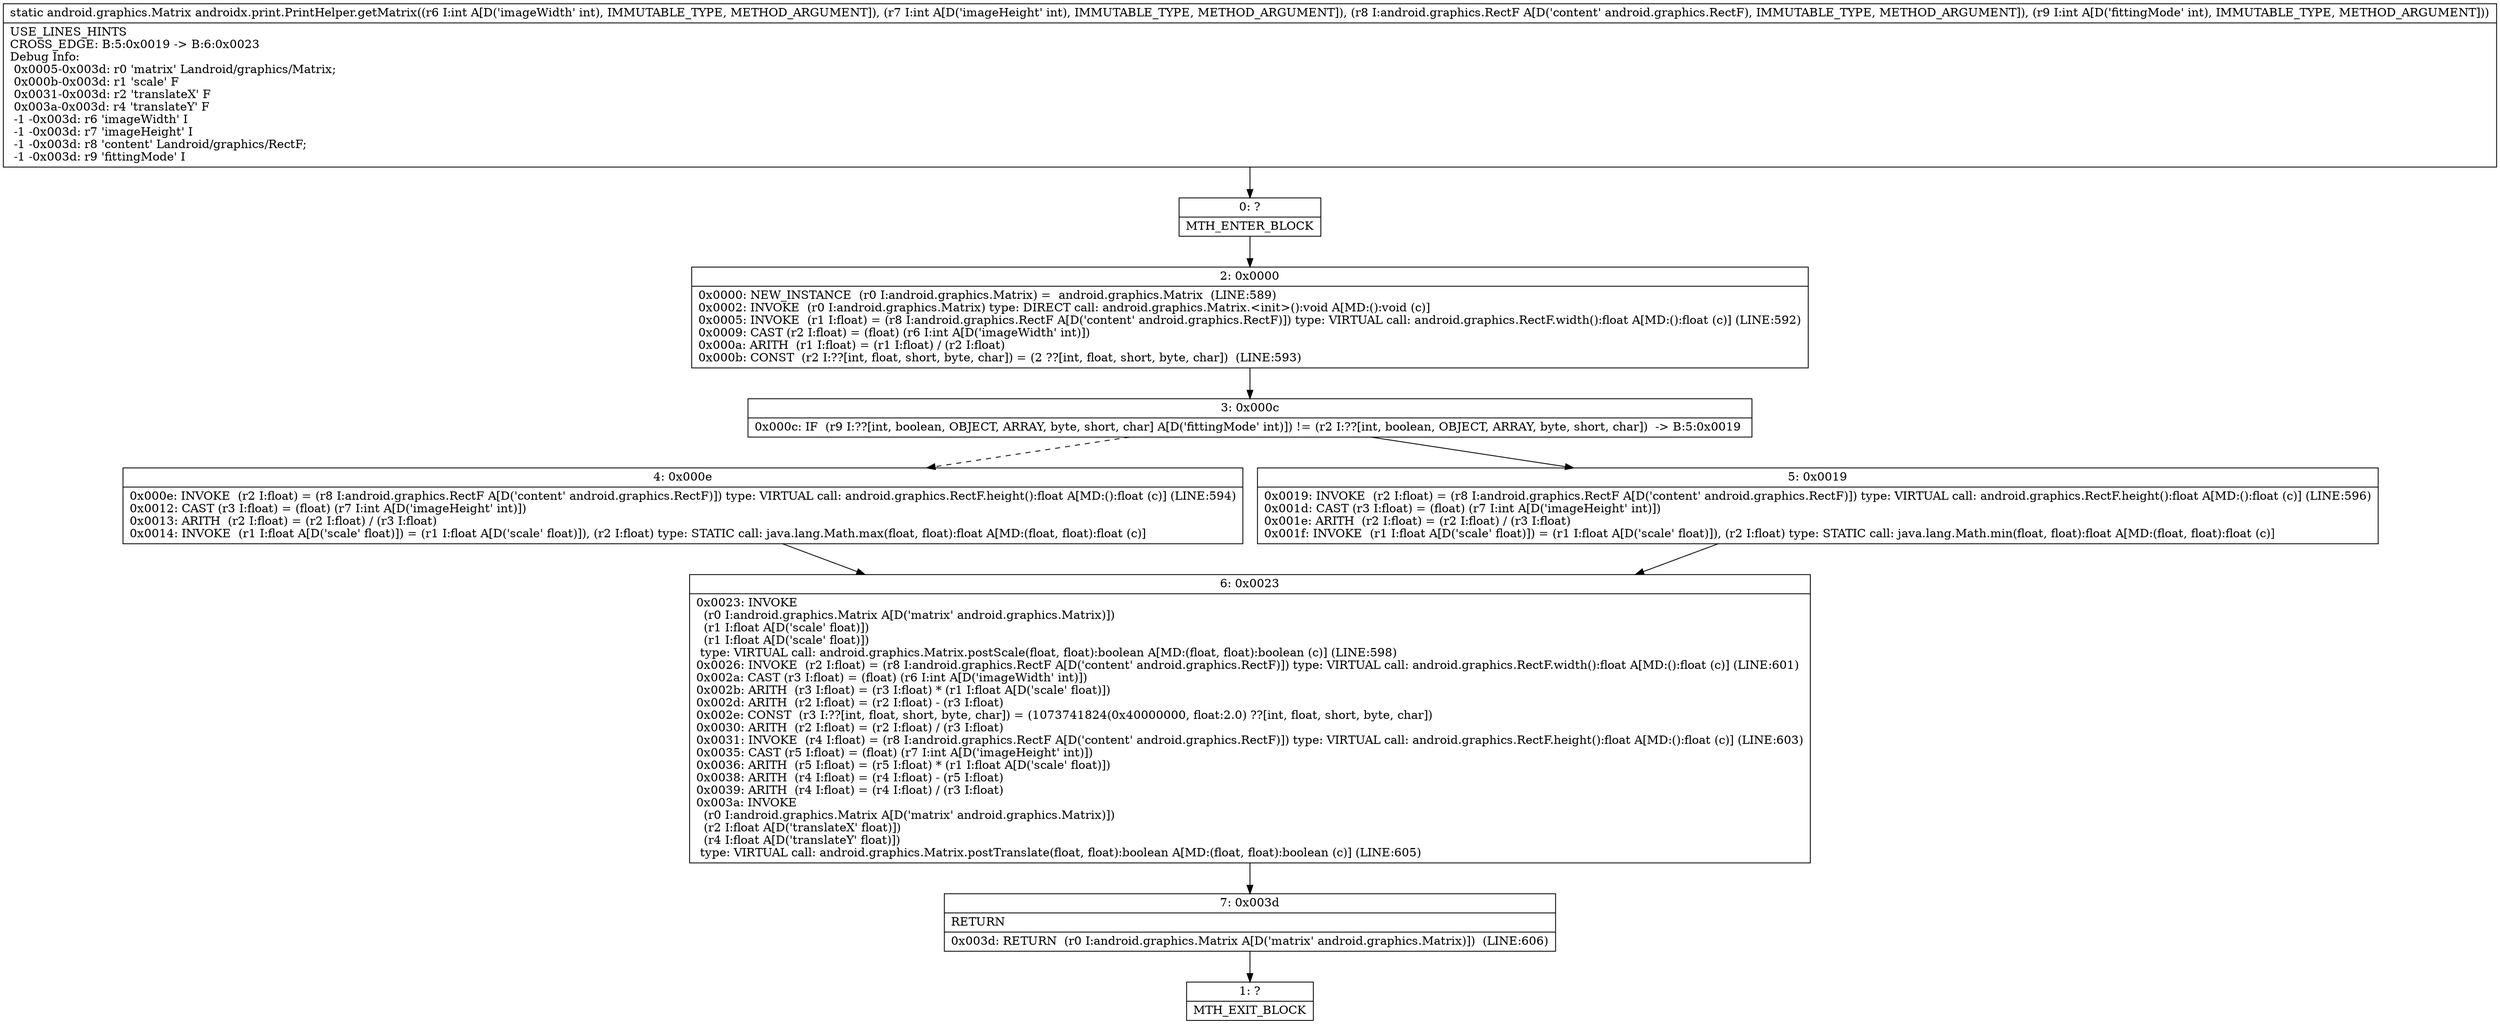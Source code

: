 digraph "CFG forandroidx.print.PrintHelper.getMatrix(IILandroid\/graphics\/RectF;I)Landroid\/graphics\/Matrix;" {
Node_0 [shape=record,label="{0\:\ ?|MTH_ENTER_BLOCK\l}"];
Node_2 [shape=record,label="{2\:\ 0x0000|0x0000: NEW_INSTANCE  (r0 I:android.graphics.Matrix) =  android.graphics.Matrix  (LINE:589)\l0x0002: INVOKE  (r0 I:android.graphics.Matrix) type: DIRECT call: android.graphics.Matrix.\<init\>():void A[MD:():void (c)]\l0x0005: INVOKE  (r1 I:float) = (r8 I:android.graphics.RectF A[D('content' android.graphics.RectF)]) type: VIRTUAL call: android.graphics.RectF.width():float A[MD:():float (c)] (LINE:592)\l0x0009: CAST (r2 I:float) = (float) (r6 I:int A[D('imageWidth' int)]) \l0x000a: ARITH  (r1 I:float) = (r1 I:float) \/ (r2 I:float) \l0x000b: CONST  (r2 I:??[int, float, short, byte, char]) = (2 ??[int, float, short, byte, char])  (LINE:593)\l}"];
Node_3 [shape=record,label="{3\:\ 0x000c|0x000c: IF  (r9 I:??[int, boolean, OBJECT, ARRAY, byte, short, char] A[D('fittingMode' int)]) != (r2 I:??[int, boolean, OBJECT, ARRAY, byte, short, char])  \-\> B:5:0x0019 \l}"];
Node_4 [shape=record,label="{4\:\ 0x000e|0x000e: INVOKE  (r2 I:float) = (r8 I:android.graphics.RectF A[D('content' android.graphics.RectF)]) type: VIRTUAL call: android.graphics.RectF.height():float A[MD:():float (c)] (LINE:594)\l0x0012: CAST (r3 I:float) = (float) (r7 I:int A[D('imageHeight' int)]) \l0x0013: ARITH  (r2 I:float) = (r2 I:float) \/ (r3 I:float) \l0x0014: INVOKE  (r1 I:float A[D('scale' float)]) = (r1 I:float A[D('scale' float)]), (r2 I:float) type: STATIC call: java.lang.Math.max(float, float):float A[MD:(float, float):float (c)]\l}"];
Node_6 [shape=record,label="{6\:\ 0x0023|0x0023: INVOKE  \l  (r0 I:android.graphics.Matrix A[D('matrix' android.graphics.Matrix)])\l  (r1 I:float A[D('scale' float)])\l  (r1 I:float A[D('scale' float)])\l type: VIRTUAL call: android.graphics.Matrix.postScale(float, float):boolean A[MD:(float, float):boolean (c)] (LINE:598)\l0x0026: INVOKE  (r2 I:float) = (r8 I:android.graphics.RectF A[D('content' android.graphics.RectF)]) type: VIRTUAL call: android.graphics.RectF.width():float A[MD:():float (c)] (LINE:601)\l0x002a: CAST (r3 I:float) = (float) (r6 I:int A[D('imageWidth' int)]) \l0x002b: ARITH  (r3 I:float) = (r3 I:float) * (r1 I:float A[D('scale' float)]) \l0x002d: ARITH  (r2 I:float) = (r2 I:float) \- (r3 I:float) \l0x002e: CONST  (r3 I:??[int, float, short, byte, char]) = (1073741824(0x40000000, float:2.0) ??[int, float, short, byte, char]) \l0x0030: ARITH  (r2 I:float) = (r2 I:float) \/ (r3 I:float) \l0x0031: INVOKE  (r4 I:float) = (r8 I:android.graphics.RectF A[D('content' android.graphics.RectF)]) type: VIRTUAL call: android.graphics.RectF.height():float A[MD:():float (c)] (LINE:603)\l0x0035: CAST (r5 I:float) = (float) (r7 I:int A[D('imageHeight' int)]) \l0x0036: ARITH  (r5 I:float) = (r5 I:float) * (r1 I:float A[D('scale' float)]) \l0x0038: ARITH  (r4 I:float) = (r4 I:float) \- (r5 I:float) \l0x0039: ARITH  (r4 I:float) = (r4 I:float) \/ (r3 I:float) \l0x003a: INVOKE  \l  (r0 I:android.graphics.Matrix A[D('matrix' android.graphics.Matrix)])\l  (r2 I:float A[D('translateX' float)])\l  (r4 I:float A[D('translateY' float)])\l type: VIRTUAL call: android.graphics.Matrix.postTranslate(float, float):boolean A[MD:(float, float):boolean (c)] (LINE:605)\l}"];
Node_7 [shape=record,label="{7\:\ 0x003d|RETURN\l|0x003d: RETURN  (r0 I:android.graphics.Matrix A[D('matrix' android.graphics.Matrix)])  (LINE:606)\l}"];
Node_1 [shape=record,label="{1\:\ ?|MTH_EXIT_BLOCK\l}"];
Node_5 [shape=record,label="{5\:\ 0x0019|0x0019: INVOKE  (r2 I:float) = (r8 I:android.graphics.RectF A[D('content' android.graphics.RectF)]) type: VIRTUAL call: android.graphics.RectF.height():float A[MD:():float (c)] (LINE:596)\l0x001d: CAST (r3 I:float) = (float) (r7 I:int A[D('imageHeight' int)]) \l0x001e: ARITH  (r2 I:float) = (r2 I:float) \/ (r3 I:float) \l0x001f: INVOKE  (r1 I:float A[D('scale' float)]) = (r1 I:float A[D('scale' float)]), (r2 I:float) type: STATIC call: java.lang.Math.min(float, float):float A[MD:(float, float):float (c)]\l}"];
MethodNode[shape=record,label="{static android.graphics.Matrix androidx.print.PrintHelper.getMatrix((r6 I:int A[D('imageWidth' int), IMMUTABLE_TYPE, METHOD_ARGUMENT]), (r7 I:int A[D('imageHeight' int), IMMUTABLE_TYPE, METHOD_ARGUMENT]), (r8 I:android.graphics.RectF A[D('content' android.graphics.RectF), IMMUTABLE_TYPE, METHOD_ARGUMENT]), (r9 I:int A[D('fittingMode' int), IMMUTABLE_TYPE, METHOD_ARGUMENT]))  | USE_LINES_HINTS\lCROSS_EDGE: B:5:0x0019 \-\> B:6:0x0023\lDebug Info:\l  0x0005\-0x003d: r0 'matrix' Landroid\/graphics\/Matrix;\l  0x000b\-0x003d: r1 'scale' F\l  0x0031\-0x003d: r2 'translateX' F\l  0x003a\-0x003d: r4 'translateY' F\l  \-1 \-0x003d: r6 'imageWidth' I\l  \-1 \-0x003d: r7 'imageHeight' I\l  \-1 \-0x003d: r8 'content' Landroid\/graphics\/RectF;\l  \-1 \-0x003d: r9 'fittingMode' I\l}"];
MethodNode -> Node_0;Node_0 -> Node_2;
Node_2 -> Node_3;
Node_3 -> Node_4[style=dashed];
Node_3 -> Node_5;
Node_4 -> Node_6;
Node_6 -> Node_7;
Node_7 -> Node_1;
Node_5 -> Node_6;
}

